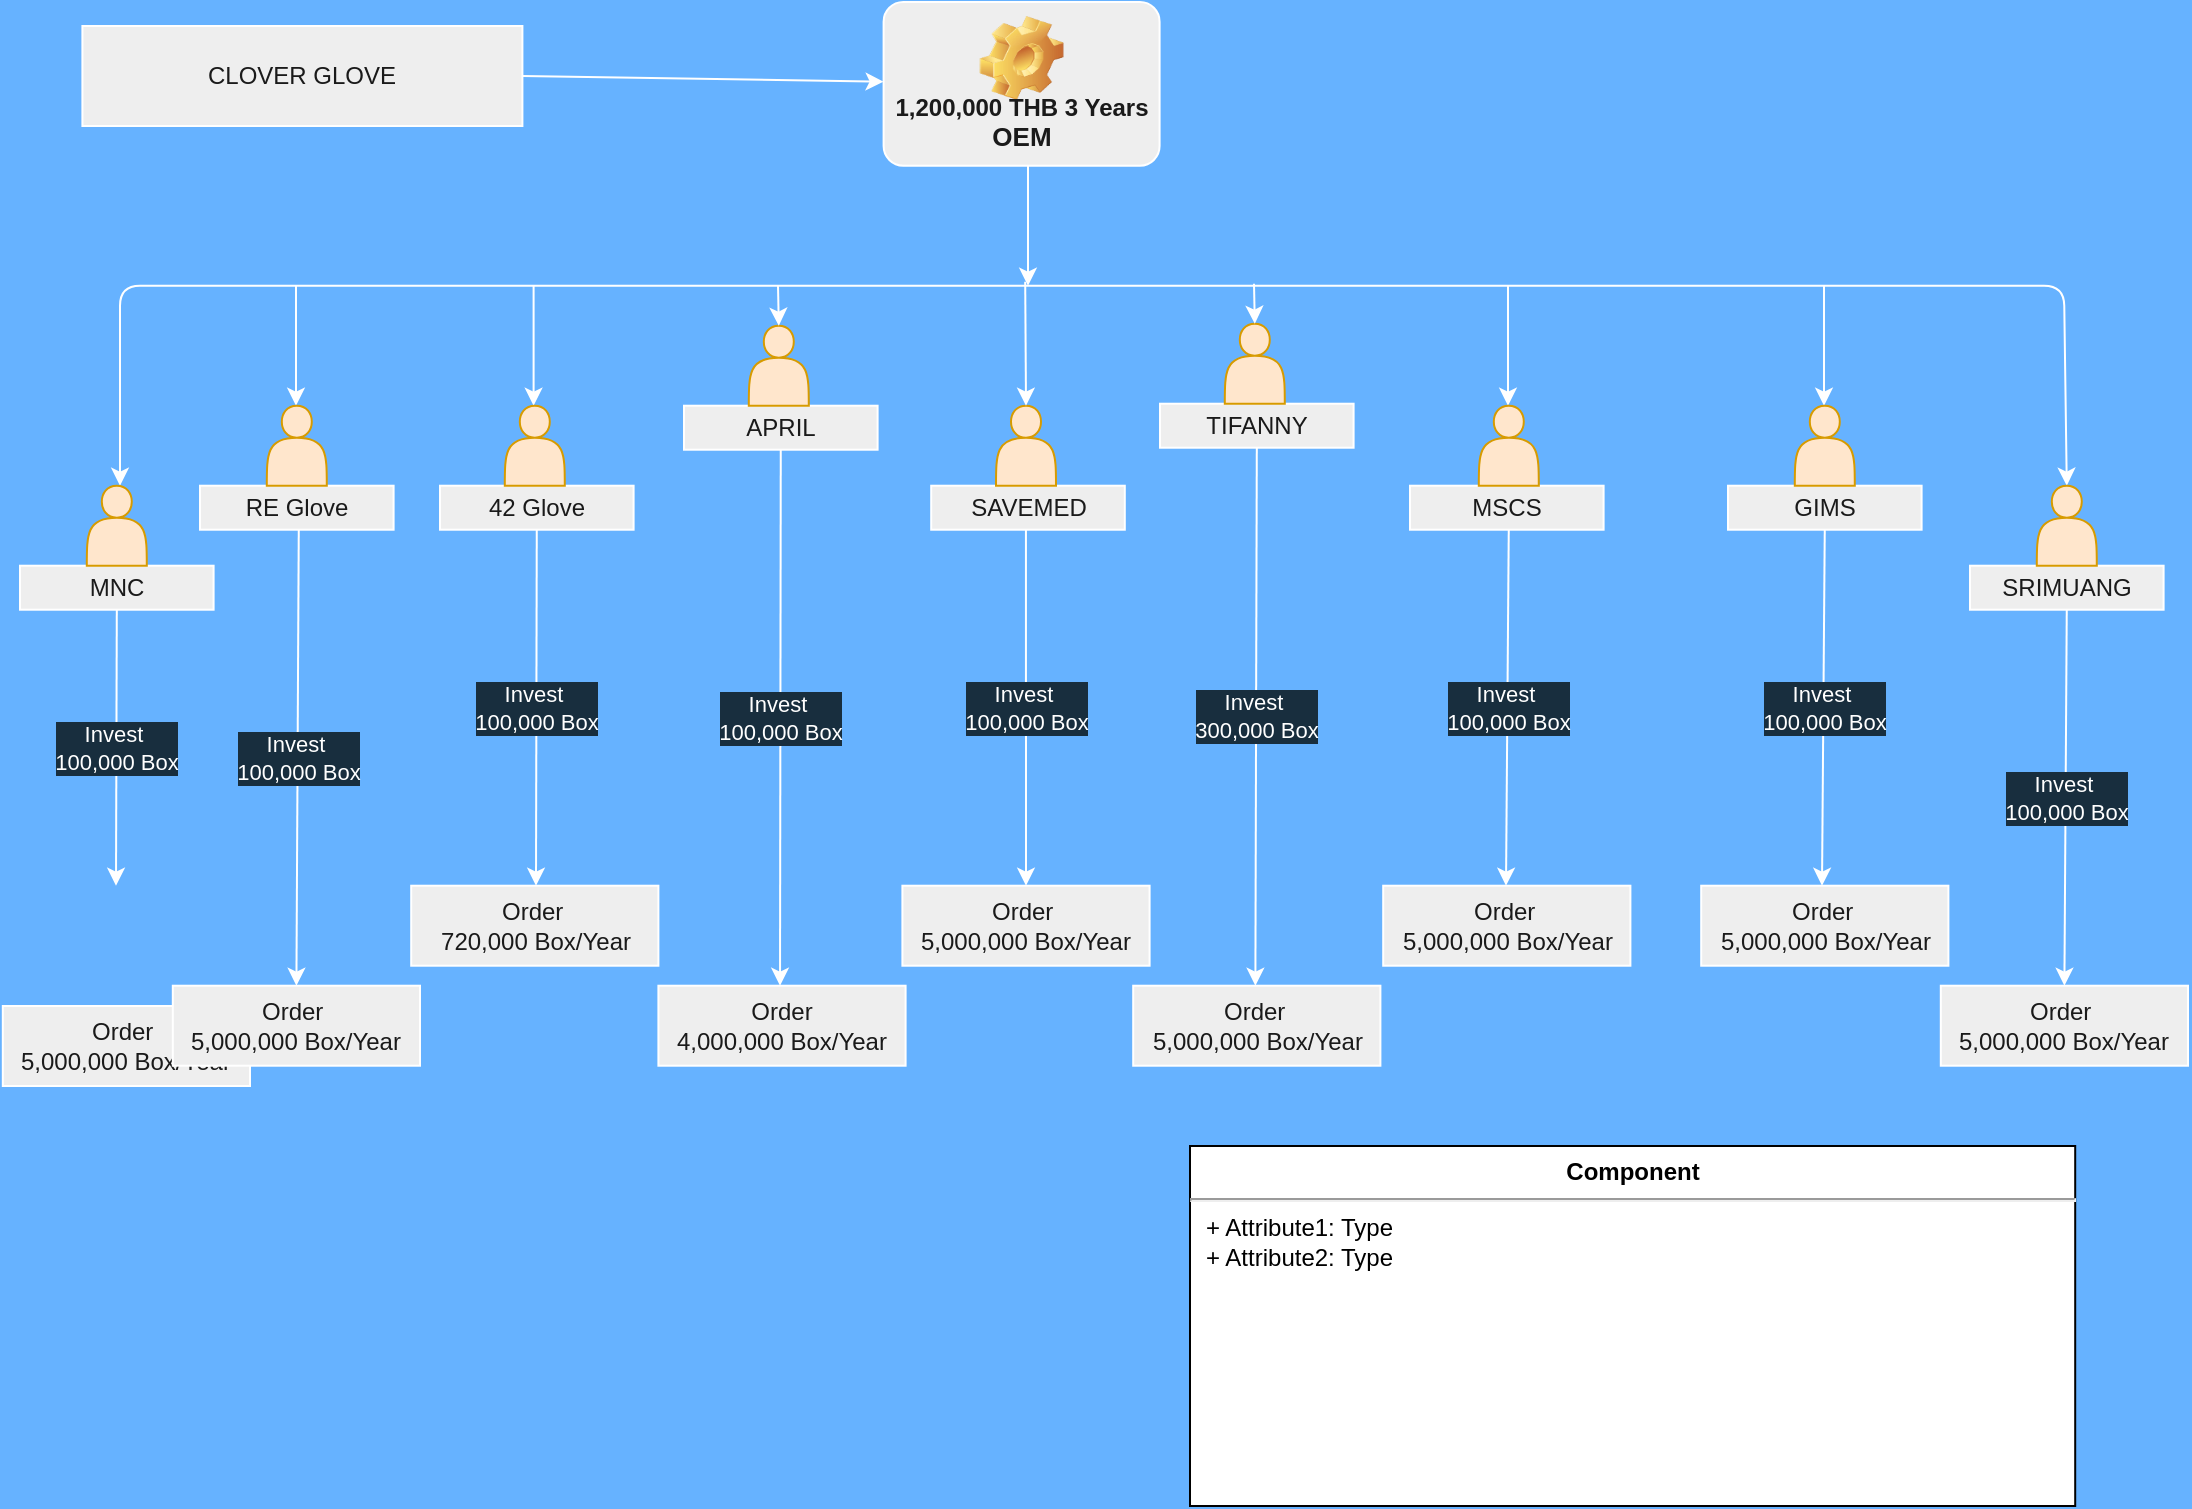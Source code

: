 <mxfile version="14.7.0" type="github">
  <diagram name="Page-1" id="19d8dcba-68ad-dc05-1034-9cf7b2a963f6">
    <mxGraphModel dx="845" dy="652" grid="1" gridSize="10" guides="1" tooltips="1" connect="1" arrows="1" fold="1" page="1" pageScale="1" pageWidth="1169" pageHeight="827" background="#66B2FF" math="0" shadow="0">
      <root>
        <mxCell id="0" />
        <mxCell id="1" parent="0" />
        <mxCell id="U8TuBQ-byBsgShoGQyeG-1" value="CLOVER GLOVE" style="whiteSpace=wrap;html=1;fillColor=#EEEEEE;strokeColor=#FFFFFF;fontColor=#1A1A1A;" parent="1" vertex="1">
          <mxGeometry x="86.2" y="50" width="220" height="50" as="geometry" />
        </mxCell>
        <mxCell id="U8TuBQ-byBsgShoGQyeG-4" value="" style="endArrow=classic;html=1;exitX=1;exitY=0.5;exitDx=0;exitDy=0;strokeColor=#FFFFFF;fontColor=#FFFFFF;labelBackgroundColor=#182E3E;" parent="1" edge="1" target="U8TuBQ-byBsgShoGQyeG-72" source="U8TuBQ-byBsgShoGQyeG-1">
          <mxGeometry width="50" height="50" relative="1" as="geometry">
            <mxPoint x="562" y="70" as="sourcePoint" />
            <mxPoint x="440" y="80" as="targetPoint" />
          </mxGeometry>
        </mxCell>
        <mxCell id="U8TuBQ-byBsgShoGQyeG-38" style="edgeStyle=orthogonalEdgeStyle;orthogonalLoop=1;jettySize=auto;html=1;strokeColor=#FFFFFF;fontColor=#FFFFFF;labelBackgroundColor=#182E3E;" parent="1" edge="1">
          <mxGeometry relative="1" as="geometry">
            <mxPoint x="559" y="179.86" as="targetPoint" />
            <mxPoint x="559" y="119.86" as="sourcePoint" />
          </mxGeometry>
        </mxCell>
        <mxCell id="U8TuBQ-byBsgShoGQyeG-8" value="" style="endArrow=classic;startArrow=classic;html=1;entryX=0.5;entryY=0;entryDx=0;entryDy=0;strokeColor=#FFFFFF;fontColor=#FFFFFF;labelBackgroundColor=#182E3E;" parent="1" target="U8TuBQ-byBsgShoGQyeG-21" edge="1">
          <mxGeometry width="50" height="50" relative="1" as="geometry">
            <mxPoint x="105" y="279.86" as="sourcePoint" />
            <mxPoint x="1055" y="279.86" as="targetPoint" />
            <Array as="points">
              <mxPoint x="105" y="179.86" />
              <mxPoint x="575" y="179.86" />
              <mxPoint x="1077" y="179.86" />
            </Array>
          </mxGeometry>
        </mxCell>
        <mxCell id="U8TuBQ-byBsgShoGQyeG-9" value="MNC" style="whiteSpace=wrap;html=1;fillColor=#EEEEEE;strokeColor=#FFFFFF;fontColor=#1A1A1A;" parent="1" vertex="1">
          <mxGeometry x="55" y="319.86" width="96.8" height="22" as="geometry" />
        </mxCell>
        <mxCell id="U8TuBQ-byBsgShoGQyeG-14" value="" style="shape=actor;whiteSpace=wrap;html=1;fillColor=#ffe6cc;strokeColor=#d79b00;" parent="1" vertex="1">
          <mxGeometry x="88.4" y="279.86" width="30" height="40" as="geometry" />
        </mxCell>
        <mxCell id="U8TuBQ-byBsgShoGQyeG-18" value="APRIL" style="whiteSpace=wrap;html=1;fillColor=#EEEEEE;strokeColor=#FFFFFF;fontColor=#1A1A1A;" parent="1" vertex="1">
          <mxGeometry x="387" y="239.86" width="96.8" height="22" as="geometry" />
        </mxCell>
        <mxCell id="U8TuBQ-byBsgShoGQyeG-19" value="" style="shape=actor;whiteSpace=wrap;html=1;fillColor=#ffe6cc;strokeColor=#d79b00;" parent="1" vertex="1">
          <mxGeometry x="419.4" y="199.86" width="30" height="40" as="geometry" />
        </mxCell>
        <mxCell id="U8TuBQ-byBsgShoGQyeG-20" value="SRIMUANG" style="whiteSpace=wrap;html=1;fillColor=#EEEEEE;strokeColor=#FFFFFF;fontColor=#1A1A1A;" parent="1" vertex="1">
          <mxGeometry x="1030" y="319.86" width="96.8" height="22" as="geometry" />
        </mxCell>
        <mxCell id="U8TuBQ-byBsgShoGQyeG-21" value="" style="shape=actor;whiteSpace=wrap;html=1;fillColor=#ffe6cc;strokeColor=#d79b00;" parent="1" vertex="1">
          <mxGeometry x="1063.4" y="279.86" width="30" height="40" as="geometry" />
        </mxCell>
        <mxCell id="U8TuBQ-byBsgShoGQyeG-22" value="" style="endArrow=classic;html=1;strokeColor=#FFFFFF;fontColor=#FFFFFF;labelBackgroundColor=#182E3E;" parent="1" edge="1">
          <mxGeometry width="50" height="50" relative="1" as="geometry">
            <mxPoint x="799" y="179.86" as="sourcePoint" />
            <mxPoint x="799" y="239.86" as="targetPoint" />
          </mxGeometry>
        </mxCell>
        <mxCell id="U8TuBQ-byBsgShoGQyeG-24" value="" style="endArrow=classic;html=1;strokeColor=#FFFFFF;fontColor=#FFFFFF;labelBackgroundColor=#182E3E;" parent="1" edge="1">
          <mxGeometry width="50" height="50" relative="1" as="geometry">
            <mxPoint x="311.8" y="179.86" as="sourcePoint" />
            <mxPoint x="311.8" y="239.86" as="targetPoint" />
          </mxGeometry>
        </mxCell>
        <mxCell id="U8TuBQ-byBsgShoGQyeG-25" value="" style="endArrow=classic;html=1;strokeColor=#FFFFFF;fontColor=#FFFFFF;labelBackgroundColor=#182E3E;" parent="1" edge="1">
          <mxGeometry width="50" height="50" relative="1" as="geometry">
            <mxPoint x="193" y="179.86" as="sourcePoint" />
            <mxPoint x="193" y="239.86" as="targetPoint" />
          </mxGeometry>
        </mxCell>
        <mxCell id="U8TuBQ-byBsgShoGQyeG-26" value="RE Glove" style="whiteSpace=wrap;html=1;fillColor=#EEEEEE;strokeColor=#FFFFFF;fontColor=#1A1A1A;" parent="1" vertex="1">
          <mxGeometry x="145" y="279.86" width="96.8" height="22" as="geometry" />
        </mxCell>
        <mxCell id="U8TuBQ-byBsgShoGQyeG-27" value="" style="shape=actor;whiteSpace=wrap;html=1;fillColor=#ffe6cc;strokeColor=#d79b00;" parent="1" vertex="1">
          <mxGeometry x="178.4" y="239.86" width="30" height="40" as="geometry" />
        </mxCell>
        <mxCell id="U8TuBQ-byBsgShoGQyeG-28" value="42 Glove" style="whiteSpace=wrap;html=1;fillColor=#EEEEEE;strokeColor=#FFFFFF;fontColor=#1A1A1A;" parent="1" vertex="1">
          <mxGeometry x="265" y="279.86" width="96.8" height="22" as="geometry" />
        </mxCell>
        <mxCell id="U8TuBQ-byBsgShoGQyeG-29" value="" style="shape=actor;whiteSpace=wrap;html=1;fillColor=#ffe6cc;strokeColor=#d79b00;" parent="1" vertex="1">
          <mxGeometry x="297.4" y="239.86" width="30" height="40" as="geometry" />
        </mxCell>
        <mxCell id="U8TuBQ-byBsgShoGQyeG-30" value="MSCS" style="whiteSpace=wrap;html=1;fillColor=#EEEEEE;strokeColor=#FFFFFF;fontColor=#1A1A1A;" parent="1" vertex="1">
          <mxGeometry x="750" y="279.86" width="96.8" height="22" as="geometry" />
        </mxCell>
        <mxCell id="U8TuBQ-byBsgShoGQyeG-31" value="" style="shape=actor;whiteSpace=wrap;html=1;fillColor=#ffe6cc;strokeColor=#d79b00;" parent="1" vertex="1">
          <mxGeometry x="784.4" y="239.86" width="30" height="40" as="geometry" />
        </mxCell>
        <mxCell id="U8TuBQ-byBsgShoGQyeG-42" value="" style="endArrow=classic;html=1;entryX=0.5;entryY=0;entryDx=0;entryDy=0;strokeColor=#FFFFFF;fontColor=#FFFFFF;labelBackgroundColor=#182E3E;" parent="1" target="U8TuBQ-byBsgShoGQyeG-19" edge="1">
          <mxGeometry width="50" height="50" relative="1" as="geometry">
            <mxPoint x="434" y="179.86" as="sourcePoint" />
            <mxPoint x="414" y="169.86" as="targetPoint" />
          </mxGeometry>
        </mxCell>
        <mxCell id="U8TuBQ-byBsgShoGQyeG-43" value="TIFANNY" style="whiteSpace=wrap;html=1;fillColor=#EEEEEE;strokeColor=#FFFFFF;fontColor=#1A1A1A;" parent="1" vertex="1">
          <mxGeometry x="625" y="238.86" width="96.8" height="22" as="geometry" />
        </mxCell>
        <mxCell id="U8TuBQ-byBsgShoGQyeG-44" value="" style="shape=actor;whiteSpace=wrap;html=1;fillColor=#ffe6cc;strokeColor=#d79b00;" parent="1" vertex="1">
          <mxGeometry x="657.4" y="198.86" width="30" height="40" as="geometry" />
        </mxCell>
        <mxCell id="U8TuBQ-byBsgShoGQyeG-45" value="" style="endArrow=classic;html=1;entryX=0.5;entryY=0;entryDx=0;entryDy=0;strokeColor=#FFFFFF;fontColor=#FFFFFF;labelBackgroundColor=#182E3E;" parent="1" target="U8TuBQ-byBsgShoGQyeG-44" edge="1">
          <mxGeometry width="50" height="50" relative="1" as="geometry">
            <mxPoint x="672" y="178.86" as="sourcePoint" />
            <mxPoint x="652" y="168.86" as="targetPoint" />
          </mxGeometry>
        </mxCell>
        <mxCell id="U8TuBQ-byBsgShoGQyeG-47" value="" style="endArrow=classic;html=1;strokeColor=#FFFFFF;fontColor=#FFFFFF;labelBackgroundColor=#182E3E;" parent="1" edge="1">
          <mxGeometry width="50" height="50" relative="1" as="geometry">
            <mxPoint x="957" y="179.86" as="sourcePoint" />
            <mxPoint x="957" y="239.86" as="targetPoint" />
          </mxGeometry>
        </mxCell>
        <mxCell id="U8TuBQ-byBsgShoGQyeG-48" value="GIMS" style="whiteSpace=wrap;html=1;fillColor=#EEEEEE;strokeColor=#FFFFFF;fontColor=#1A1A1A;" parent="1" vertex="1">
          <mxGeometry x="909" y="279.86" width="96.8" height="22" as="geometry" />
        </mxCell>
        <mxCell id="U8TuBQ-byBsgShoGQyeG-49" value="" style="shape=actor;whiteSpace=wrap;html=1;fillColor=#ffe6cc;strokeColor=#d79b00;" parent="1" vertex="1">
          <mxGeometry x="942.4" y="239.86" width="30" height="40" as="geometry" />
        </mxCell>
        <mxCell id="U8TuBQ-byBsgShoGQyeG-50" value="SAVEMED" style="whiteSpace=wrap;html=1;fillColor=#EEEEEE;strokeColor=#FFFFFF;fontColor=#1A1A1A;" parent="1" vertex="1">
          <mxGeometry x="510.6" y="279.86" width="96.8" height="22" as="geometry" />
        </mxCell>
        <mxCell id="U8TuBQ-byBsgShoGQyeG-51" value="" style="shape=actor;whiteSpace=wrap;html=1;fillColor=#ffe6cc;strokeColor=#d79b00;" parent="1" vertex="1">
          <mxGeometry x="543" y="239.86" width="30" height="40" as="geometry" />
        </mxCell>
        <mxCell id="U8TuBQ-byBsgShoGQyeG-52" value="" style="endArrow=classic;html=1;entryX=0.5;entryY=0;entryDx=0;entryDy=0;strokeColor=#FFFFFF;fontColor=#FFFFFF;labelBackgroundColor=#182E3E;" parent="1" target="U8TuBQ-byBsgShoGQyeG-51" edge="1">
          <mxGeometry width="50" height="50" relative="1" as="geometry">
            <mxPoint x="557.6" y="177.86" as="sourcePoint" />
            <mxPoint x="537.6" y="167.86" as="targetPoint" />
          </mxGeometry>
        </mxCell>
        <mxCell id="U8TuBQ-byBsgShoGQyeG-62" value="Invest&amp;nbsp;&lt;br&gt;100,000 Box" style="endArrow=classic;html=1;exitX=0.5;exitY=1;exitDx=0;exitDy=0;strokeColor=#FFFFFF;fontColor=#FFFFFF;labelBackgroundColor=#182E3E;" parent="1" source="U8TuBQ-byBsgShoGQyeG-9" edge="1">
          <mxGeometry width="50" height="50" relative="1" as="geometry">
            <mxPoint x="103" y="349.86" as="sourcePoint" />
            <mxPoint x="103" y="479.86" as="targetPoint" />
          </mxGeometry>
        </mxCell>
        <mxCell id="U8TuBQ-byBsgShoGQyeG-63" value="Invest&amp;nbsp;&lt;br&gt;100,000 Box" style="endArrow=classic;html=1;exitX=0.5;exitY=1;exitDx=0;exitDy=0;entryX=0.5;entryY=0;entryDx=0;entryDy=0;strokeColor=#FFFFFF;fontColor=#FFFFFF;labelBackgroundColor=#182E3E;" parent="1" target="U8TuBQ-byBsgShoGQyeG-78" edge="1">
          <mxGeometry width="50" height="50" relative="1" as="geometry">
            <mxPoint x="194.38" y="301.86" as="sourcePoint" />
            <mxPoint x="194" y="479.86" as="targetPoint" />
          </mxGeometry>
        </mxCell>
        <mxCell id="U8TuBQ-byBsgShoGQyeG-64" value="Invest&amp;nbsp;&lt;br&gt;100,000 Box" style="endArrow=classic;html=1;exitX=0.5;exitY=1;exitDx=0;exitDy=0;strokeColor=#FFFFFF;fontColor=#FFFFFF;labelBackgroundColor=#182E3E;" parent="1" edge="1">
          <mxGeometry width="50" height="50" relative="1" as="geometry">
            <mxPoint x="313.38" y="301.86" as="sourcePoint" />
            <mxPoint x="313" y="479.86" as="targetPoint" />
          </mxGeometry>
        </mxCell>
        <mxCell id="U8TuBQ-byBsgShoGQyeG-65" value="Invest&amp;nbsp;&lt;br&gt;100,000 Box" style="endArrow=classic;html=1;exitX=0.5;exitY=1;exitDx=0;exitDy=0;entryX=0.492;entryY=0;entryDx=0;entryDy=0;entryPerimeter=0;strokeColor=#FFFFFF;fontColor=#FFFFFF;labelBackgroundColor=#182E3E;" parent="1" target="U8TuBQ-byBsgShoGQyeG-80" edge="1">
          <mxGeometry width="50" height="50" relative="1" as="geometry">
            <mxPoint x="435.38" y="261.86" as="sourcePoint" />
            <mxPoint x="435" y="479.86" as="targetPoint" />
          </mxGeometry>
        </mxCell>
        <mxCell id="U8TuBQ-byBsgShoGQyeG-66" value="Invest&amp;nbsp;&lt;br&gt;100,000 Box" style="endArrow=classic;html=1;exitX=0.5;exitY=1;exitDx=0;exitDy=0;strokeColor=#FFFFFF;fontColor=#FFFFFF;labelBackgroundColor=#182E3E;" parent="1" edge="1">
          <mxGeometry width="50" height="50" relative="1" as="geometry">
            <mxPoint x="557.98" y="301.86" as="sourcePoint" />
            <mxPoint x="558" y="479.86" as="targetPoint" />
          </mxGeometry>
        </mxCell>
        <mxCell id="U8TuBQ-byBsgShoGQyeG-67" value="Invest&amp;nbsp;&lt;br&gt;300,000 Box" style="endArrow=classic;html=1;exitX=0.5;exitY=1;exitDx=0;exitDy=0;strokeColor=#FFFFFF;fontColor=#FFFFFF;labelBackgroundColor=#182E3E;" parent="1" source="U8TuBQ-byBsgShoGQyeG-43" edge="1">
          <mxGeometry width="50" height="50" relative="1" as="geometry">
            <mxPoint x="673.07" y="311.86" as="sourcePoint" />
            <mxPoint x="672.69" y="529.86" as="targetPoint" />
          </mxGeometry>
        </mxCell>
        <mxCell id="U8TuBQ-byBsgShoGQyeG-68" value="Invest&amp;nbsp;&lt;br&gt;100,000 Box" style="endArrow=classic;html=1;exitX=0.5;exitY=1;exitDx=0;exitDy=0;strokeColor=#FFFFFF;fontColor=#FFFFFF;labelBackgroundColor=#182E3E;" parent="1" edge="1">
          <mxGeometry width="50" height="50" relative="1" as="geometry">
            <mxPoint x="799.38" y="301.86" as="sourcePoint" />
            <mxPoint x="798" y="479.86" as="targetPoint" />
          </mxGeometry>
        </mxCell>
        <mxCell id="U8TuBQ-byBsgShoGQyeG-70" value="Invest&amp;nbsp;&lt;br&gt;100,000 Box" style="endArrow=classic;html=1;exitX=0.5;exitY=1;exitDx=0;exitDy=0;strokeColor=#FFFFFF;fontColor=#FFFFFF;labelBackgroundColor=#182E3E;" parent="1" edge="1">
          <mxGeometry width="50" height="50" relative="1" as="geometry">
            <mxPoint x="957.38" y="301.86" as="sourcePoint" />
            <mxPoint x="956" y="479.86" as="targetPoint" />
          </mxGeometry>
        </mxCell>
        <mxCell id="U8TuBQ-byBsgShoGQyeG-71" value="Invest&amp;nbsp;&lt;br&gt;100,000 Box" style="endArrow=classic;html=1;exitX=0.5;exitY=1;exitDx=0;exitDy=0;entryX=0.5;entryY=0;entryDx=0;entryDy=0;strokeColor=#FFFFFF;fontColor=#FFFFFF;labelBackgroundColor=#182E3E;" parent="1" target="U8TuBQ-byBsgShoGQyeG-89" edge="1">
          <mxGeometry width="50" height="50" relative="1" as="geometry">
            <mxPoint x="1078.38" y="341.86" as="sourcePoint" />
            <mxPoint x="1077.98" y="479.86" as="targetPoint" />
          </mxGeometry>
        </mxCell>
        <mxCell id="U8TuBQ-byBsgShoGQyeG-72" value="1,200,000 THB 3 Years&lt;br&gt;&lt;font style=&quot;font-size: 13px&quot;&gt;OEM&lt;/font&gt;" style="label;whiteSpace=wrap;html=1;align=center;verticalAlign=bottom;spacingLeft=0;spacingBottom=4;imageAlign=center;imageVerticalAlign=top;image=img/clipart/Gear_128x128.png;arcSize=12;fillColor=#EEEEEE;strokeColor=#FFFFFF;fontColor=#1A1A1A;" parent="1" vertex="1">
          <mxGeometry x="486.8" y="38" width="138" height="81.86" as="geometry" />
        </mxCell>
        <mxCell id="U8TuBQ-byBsgShoGQyeG-76" value="Order&amp;nbsp;&lt;br&gt;5,000,000 Box/Year" style="html=1;whiteSpace=wrap;container=1;recursiveResize=0;collapsible=0;fillColor=#EEEEEE;strokeColor=#FFFFFF;fontColor=#1A1A1A;" parent="1" vertex="1">
          <mxGeometry x="46.4" y="540" width="123.6" height="40" as="geometry" />
        </mxCell>
        <mxCell id="U8TuBQ-byBsgShoGQyeG-78" value="Order&amp;nbsp;&lt;br&gt;5,000,000 Box/Year" style="html=1;whiteSpace=wrap;container=1;recursiveResize=0;collapsible=0;fillColor=#EEEEEE;strokeColor=#FFFFFF;fontColor=#1A1A1A;" parent="1" vertex="1">
          <mxGeometry x="131.4" y="529.86" width="123.6" height="40" as="geometry" />
        </mxCell>
        <mxCell id="U8TuBQ-byBsgShoGQyeG-79" value="Order&amp;nbsp;&lt;br&gt;720,000 Box/Year" style="html=1;whiteSpace=wrap;container=1;recursiveResize=0;collapsible=0;fillColor=#EEEEEE;strokeColor=#FFFFFF;fontColor=#1A1A1A;" parent="1" vertex="1">
          <mxGeometry x="250.6" y="479.86" width="123.6" height="40" as="geometry" />
        </mxCell>
        <mxCell id="U8TuBQ-byBsgShoGQyeG-80" value="Order &lt;br&gt;4,000,000 Box/Year" style="html=1;whiteSpace=wrap;container=1;recursiveResize=0;collapsible=0;fillColor=#EEEEEE;strokeColor=#FFFFFF;fontColor=#1A1A1A;" parent="1" vertex="1">
          <mxGeometry x="374.2" y="529.86" width="123.6" height="40" as="geometry" />
        </mxCell>
        <mxCell id="U8TuBQ-byBsgShoGQyeG-81" value="Order&amp;nbsp;&lt;br&gt;5,000,000 Box/Year" style="html=1;whiteSpace=wrap;container=1;recursiveResize=0;collapsible=0;fillColor=#EEEEEE;strokeColor=#FFFFFF;fontColor=#1A1A1A;" parent="1" vertex="1">
          <mxGeometry x="496.2" y="479.86" width="123.6" height="40" as="geometry" />
        </mxCell>
        <mxCell id="U8TuBQ-byBsgShoGQyeG-82" value="Order&amp;nbsp;&lt;br&gt;5,000,000 Box/Year" style="html=1;whiteSpace=wrap;container=1;recursiveResize=0;collapsible=0;fillColor=#EEEEEE;strokeColor=#FFFFFF;fontColor=#1A1A1A;" parent="1" vertex="1">
          <mxGeometry x="611.6" y="529.86" width="123.6" height="40" as="geometry" />
        </mxCell>
        <mxCell id="U8TuBQ-byBsgShoGQyeG-83" value="Order&amp;nbsp;&lt;br&gt;5,000,000 Box/Year" style="html=1;whiteSpace=wrap;container=1;recursiveResize=0;collapsible=0;fillColor=#EEEEEE;strokeColor=#FFFFFF;fontColor=#1A1A1A;" parent="1" vertex="1">
          <mxGeometry x="736.6" y="479.86" width="123.6" height="40" as="geometry" />
        </mxCell>
        <mxCell id="U8TuBQ-byBsgShoGQyeG-88" value="Order&amp;nbsp;&lt;br&gt;5,000,000 Box/Year" style="html=1;whiteSpace=wrap;container=1;recursiveResize=0;collapsible=0;fillColor=#EEEEEE;strokeColor=#FFFFFF;fontColor=#1A1A1A;" parent="1" vertex="1">
          <mxGeometry x="895.6" y="479.86" width="123.6" height="40" as="geometry" />
        </mxCell>
        <mxCell id="U8TuBQ-byBsgShoGQyeG-89" value="Order&amp;nbsp;&lt;br&gt;5,000,000 Box/Year" style="html=1;whiteSpace=wrap;container=1;recursiveResize=0;collapsible=0;fillColor=#EEEEEE;strokeColor=#FFFFFF;fontColor=#1A1A1A;" parent="1" vertex="1">
          <mxGeometry x="1015.4" y="529.86" width="123.6" height="40" as="geometry" />
        </mxCell>
        <object label="&lt;p style=&quot;margin:0px;margin-top:6px;text-align:center;&quot;&gt;&lt;b&gt;Component&lt;/b&gt;&lt;/p&gt;&lt;hr/&gt;&lt;p style=&quot;margin:0px;margin-left:8px;&quot;&gt;+ Attribute1: Type&lt;br/&gt;+ Attribute2: Type&lt;/p&gt;" SAVEMED="SEVENSYS GLOBAL Co. ltd" MNC="MNC Plaspack   Co., ltd" MSCS="The Medical Supply Company of Switzerland (MSCS) Ltd." FOURTYTWO="42 Asia Group  Co., ltd" APRIL="April Trading Co. ltd " TIFFANY="GOLD MAPLE(THAILAND)  Co., ltd " SRIMUANG="Srimuang manufacturing Co. ltd " RE="SIRIBUNYA HERBAL  Co. ltd" GIMS="GAIA CORPORATION  (THAILAND) LIMITED" placeholders="1" id="V2_ycpRUD1Ck3W3ZJt8C-37">
          <mxCell style="align=left;overflow=fill;html=1;dropTarget=0;metaEdit=0;backgroundOutline=0;autosize=0;container=1;" vertex="1" collapsed="1" parent="1">
            <mxGeometry x="640" y="610" width="442.6" height="180" as="geometry">
              <mxRectangle x="477.4" y="640" width="180" height="90" as="alternateBounds" />
            </mxGeometry>
          </mxCell>
        </object>
        <mxCell id="V2_ycpRUD1Ck3W3ZJt8C-38" value="" style="shape=component;jettyWidth=8;jettyHeight=4;" vertex="1" parent="V2_ycpRUD1Ck3W3ZJt8C-37">
          <mxGeometry x="1" width="20" height="20" relative="1" as="geometry">
            <mxPoint x="-24" y="4" as="offset" />
          </mxGeometry>
        </mxCell>
      </root>
    </mxGraphModel>
  </diagram>
</mxfile>
